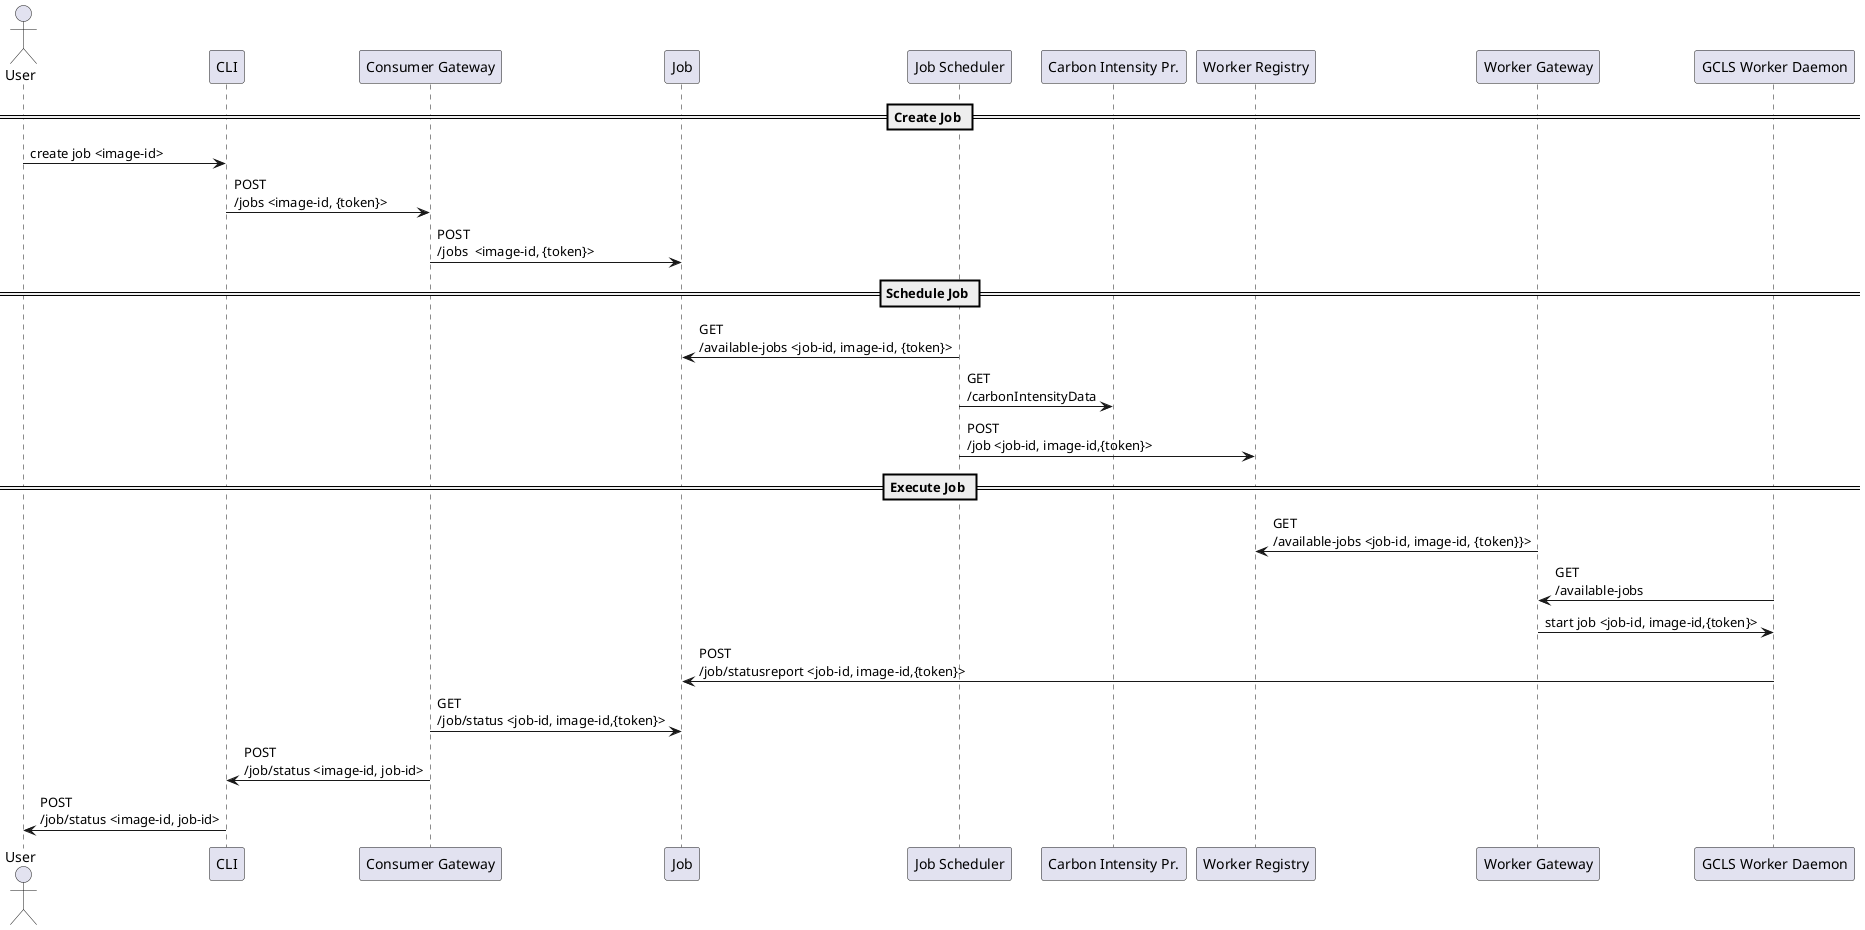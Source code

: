 @startuml
actor "User"


== Create Job ==
User -> CLI: create job <image-id>
CLI -> "Consumer Gateway": POST\n/jobs <image-id, {token}>
"Consumer Gateway" -> Job: POST\n/jobs  <image-id, {token}>

== Schedule Job ==
"Job Scheduler" -> Job: GET\n/available-jobs <job-id, image-id, {token}>
"Job Scheduler" -> "Carbon Intensity Pr.": GET\n/carbonIntensityData
"Job Scheduler" -> "Worker Registry": POST\n/job <job-id, image-id,{token}>

== Execute Job ==
"Worker Gateway" -> "Worker Registry": GET\n/available-jobs <job-id, image-id, {token}}>
"GCLS Worker Daemon" -> "Worker Gateway": GET\n/available-jobs
"Worker Gateway" -> "GCLS Worker Daemon": start job <job-id, image-id,{token}>
"GCLS Worker Daemon" -> "Job": POST\n/job/statusreport <job-id, image-id,{token}>
"Consumer Gateway" -> "Job": GET\n/job/status <job-id, image-id,{token}>
"Consumer Gateway" -> "CLI": POST\n/job/status <image-id, job-id>
"CLI" -> "User": POST\n/job/status <image-id, job-id>

@enduml